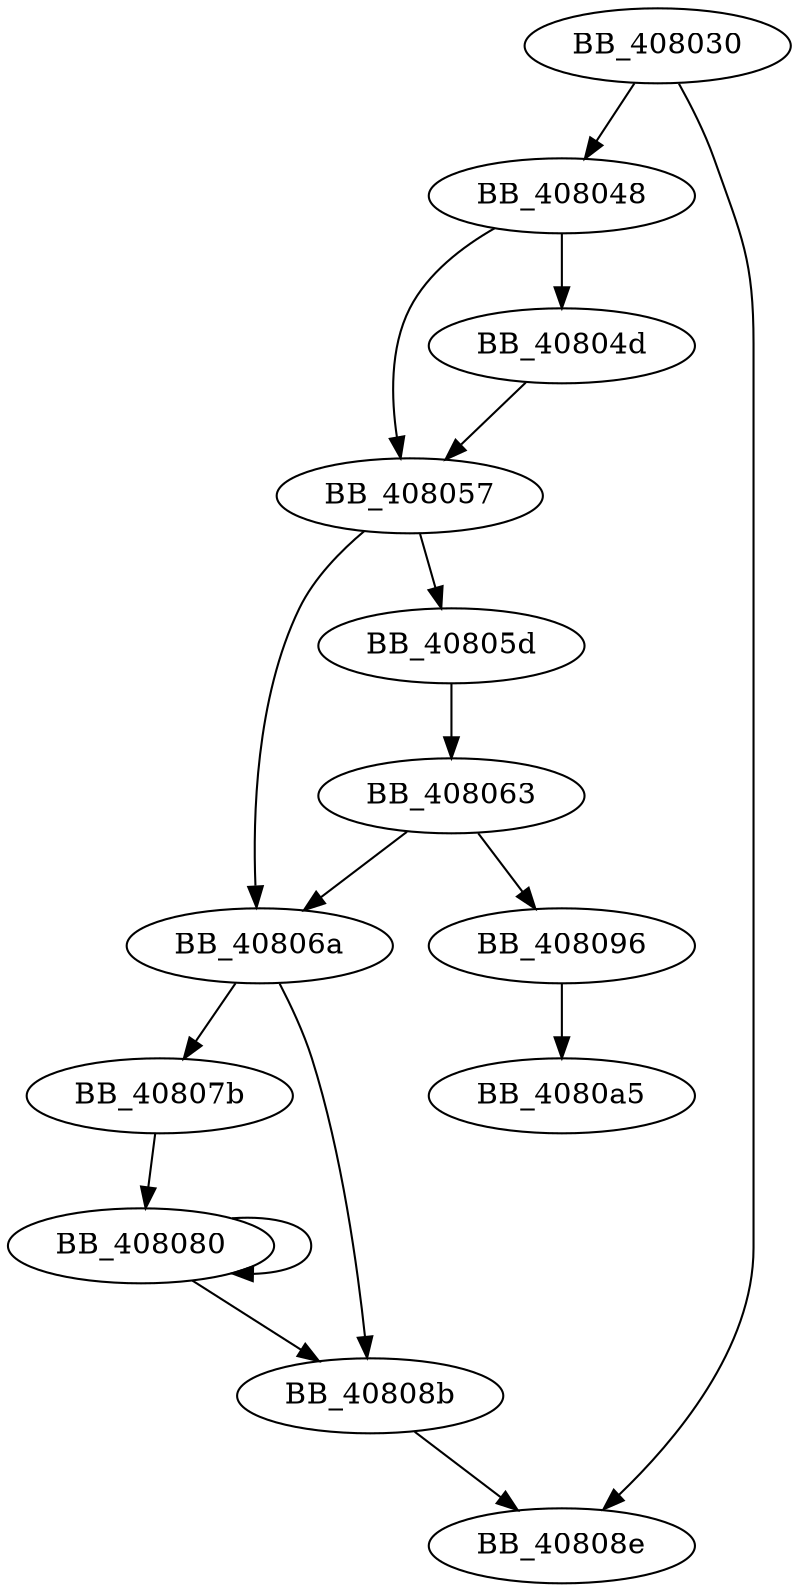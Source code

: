 DiGraph sub_408030{
BB_408030->BB_408048
BB_408030->BB_40808e
BB_408048->BB_40804d
BB_408048->BB_408057
BB_40804d->BB_408057
BB_408057->BB_40805d
BB_408057->BB_40806a
BB_40805d->BB_408063
BB_408063->BB_40806a
BB_408063->BB_408096
BB_40806a->BB_40807b
BB_40806a->BB_40808b
BB_40807b->BB_408080
BB_408080->BB_408080
BB_408080->BB_40808b
BB_40808b->BB_40808e
BB_408096->BB_4080a5
}
